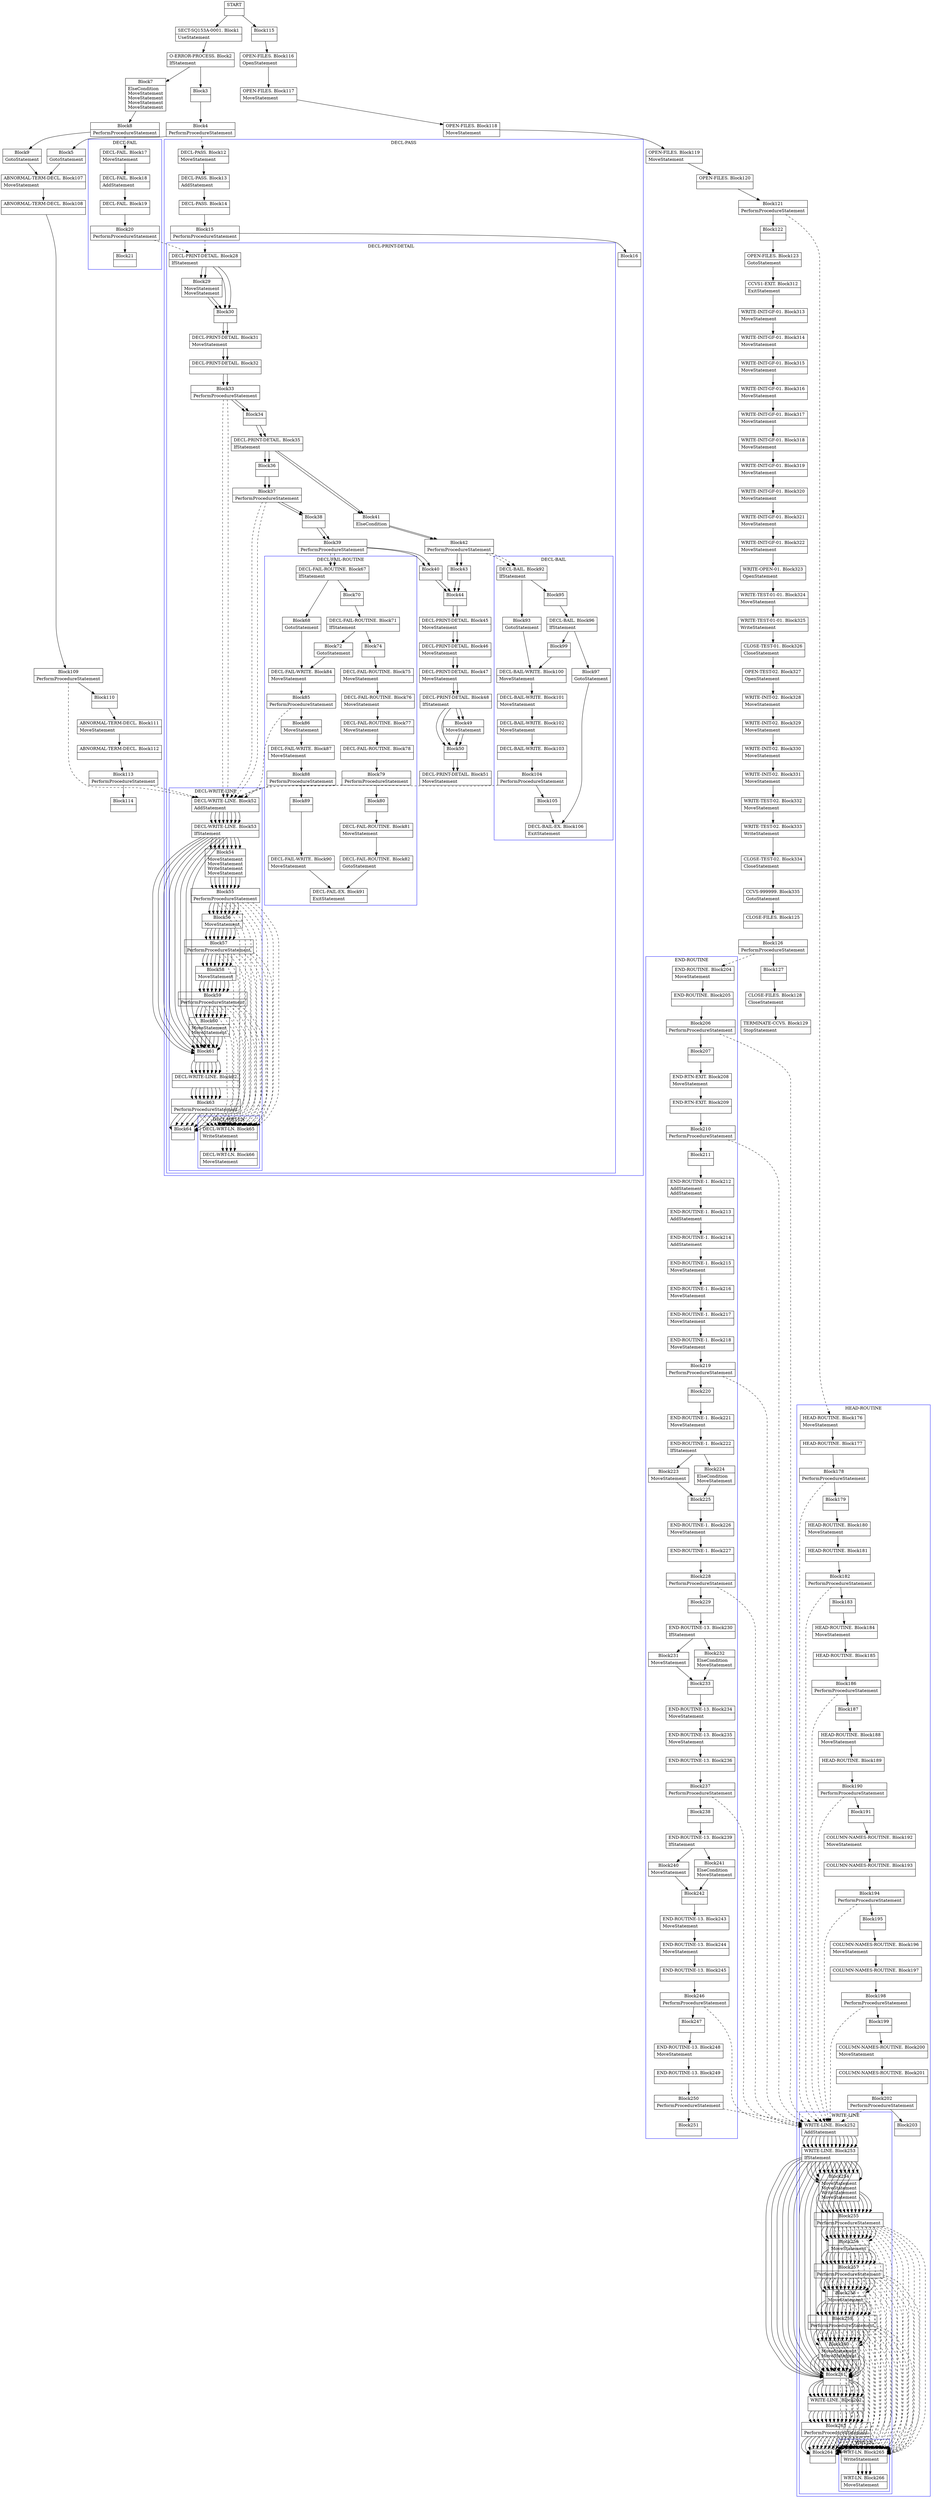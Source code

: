 digraph Cfg {
compound=true;
node [
shape = "record"
]

edge [
arrowtail = "empty"
]
Block0 [
label = "{START|}"
]
Block1 [
label = "{SECT-SQ153A-0001. Block1|UseStatement\l}"
]
Block2 [
label = "{O-ERROR-PROCESS. Block2|IfStatement\l}"
]
Block3 [
label = "{Block3|}"
]
Block4 [
label = "{Block4|PerformProcedureStatement\l}"
]
subgraph cluster_1{
color = blue;
label = "DECL-PASS";
Block12 [
label = "{DECL-PASS. Block12|MoveStatement\l}"
]
Block13 [
label = "{DECL-PASS. Block13|AddStatement\l}"
]
Block14 [
label = "{DECL-PASS. Block14|}"
]
Block15 [
label = "{Block15|PerformProcedureStatement\l}"
]
subgraph cluster_3{
color = blue;
label = "DECL-PRINT-DETAIL";
Block28 [
label = "{DECL-PRINT-DETAIL. Block28|IfStatement\l}"
]
Block29 [
label = "{Block29|MoveStatement\lMoveStatement\l}"
]
Block30 [
label = "{Block30|}"
]
Block31 [
label = "{DECL-PRINT-DETAIL. Block31|MoveStatement\l}"
]
Block32 [
label = "{DECL-PRINT-DETAIL. Block32|}"
]
Block33 [
label = "{Block33|PerformProcedureStatement\l}"
]
subgraph cluster_6{
color = blue;
label = "DECL-WRITE-LINE";
Block52 [
label = "{DECL-WRITE-LINE. Block52|AddStatement\l}"
]
Block53 [
label = "{DECL-WRITE-LINE. Block53|IfStatement\l}"
]
Block54 [
label = "{Block54|MoveStatement\lMoveStatement\lWriteStatement\lMoveStatement\l}"
]
Block55 [
label = "{Block55|PerformProcedureStatement\l}"
]
subgraph cluster_10{
color = blue;
label = "DECL-WRT-LN";
Block65 [
label = "{DECL-WRT-LN. Block65|WriteStatement\l}"
]
Block66 [
label = "{DECL-WRT-LN. Block66|MoveStatement\l}"
]
Block65 -> Block66

}
Block55 -> Block65 [style=dashed]

Block56 [
label = "{Block56|MoveStatement\l}"
]
Block57 [
label = "{Block57|PerformProcedureStatement\l}"
]
subgraph cluster_11{
color = blue;
label = "DECL-WRT-LN";
Block65 [
label = "{DECL-WRT-LN. Block65|WriteStatement\l}"
]
Block66 [
label = "{DECL-WRT-LN. Block66|MoveStatement\l}"
]
Block65 -> Block66

}
Block57 -> Block65 [style=dashed]

Block58 [
label = "{Block58|MoveStatement\l}"
]
Block59 [
label = "{Block59|PerformProcedureStatement\l}"
]
subgraph cluster_12{
color = blue;
label = "DECL-WRT-LN";
Block65 [
label = "{DECL-WRT-LN. Block65|WriteStatement\l}"
]
Block66 [
label = "{DECL-WRT-LN. Block66|MoveStatement\l}"
]
Block65 -> Block66

}
Block59 -> Block65 [style=dashed]

Block60 [
label = "{Block60|MoveStatement\lMoveStatement\l}"
]
Block61 [
label = "{Block61|}"
]
Block62 [
label = "{DECL-WRITE-LINE. Block62|}"
]
Block63 [
label = "{Block63|PerformProcedureStatement\l}"
]
subgraph cluster_13{
color = blue;
label = "DECL-WRT-LN";
Block65 [
label = "{DECL-WRT-LN. Block65|WriteStatement\l}"
]
Block66 [
label = "{DECL-WRT-LN. Block66|MoveStatement\l}"
]
Block65 -> Block66

}
Block63 -> Block65 [style=dashed]

Block64 [
label = "{Block64|}"
]
Block52 -> Block53
Block53 -> Block54
Block53 -> Block61
Block54 -> Block55
Block55 -> Block56
Block56 -> Block57
Block57 -> Block58
Block58 -> Block59
Block59 -> Block60
Block60 -> Block61
Block61 -> Block62
Block62 -> Block63
Block63 -> Block64

}
Block33 -> Block52 [style=dashed]

Block34 [
label = "{Block34|}"
]
Block35 [
label = "{DECL-PRINT-DETAIL. Block35|IfStatement\l}"
]
Block36 [
label = "{Block36|}"
]
Block37 [
label = "{Block37|PerformProcedureStatement\l}"
]
subgraph cluster_7{
color = blue;
label = "DECL-WRITE-LINE";
Block52 [
label = "{DECL-WRITE-LINE. Block52|AddStatement\l}"
]
Block53 [
label = "{DECL-WRITE-LINE. Block53|IfStatement\l}"
]
Block54 [
label = "{Block54|MoveStatement\lMoveStatement\lWriteStatement\lMoveStatement\l}"
]
Block55 [
label = "{Block55|PerformProcedureStatement\l}"
]
Block55 -> Block65 [style=dashed]

Block56 [
label = "{Block56|MoveStatement\l}"
]
Block57 [
label = "{Block57|PerformProcedureStatement\l}"
]
Block57 -> Block65 [style=dashed]

Block58 [
label = "{Block58|MoveStatement\l}"
]
Block59 [
label = "{Block59|PerformProcedureStatement\l}"
]
Block59 -> Block65 [style=dashed]

Block60 [
label = "{Block60|MoveStatement\lMoveStatement\l}"
]
Block61 [
label = "{Block61|}"
]
Block62 [
label = "{DECL-WRITE-LINE. Block62|}"
]
Block63 [
label = "{Block63|PerformProcedureStatement\l}"
]
Block63 -> Block65 [style=dashed]

Block64 [
label = "{Block64|}"
]
Block52 -> Block53
Block53 -> Block54
Block53 -> Block61
Block54 -> Block55
Block55 -> Block56
Block56 -> Block57
Block57 -> Block58
Block58 -> Block59
Block59 -> Block60
Block60 -> Block61
Block61 -> Block62
Block62 -> Block63
Block63 -> Block64

}
Block37 -> Block52 [style=dashed]

Block38 [
label = "{Block38|}"
]
Block39 [
label = "{Block39|PerformProcedureStatement\l}"
]
subgraph cluster_8{
color = blue;
label = "DECL-FAIL-ROUTINE";
Block67 [
label = "{DECL-FAIL-ROUTINE. Block67|IfStatement\l}"
]
Block68 [
label = "{Block68|GotoStatement\l}"
]
Block84 [
label = "{DECL-FAIL-WRITE. Block84|MoveStatement\l}"
]
Block85 [
label = "{Block85|PerformProcedureStatement\l}"
]
subgraph cluster_15{
color = blue;
label = "DECL-WRITE-LINE";
Block52 [
label = "{DECL-WRITE-LINE. Block52|AddStatement\l}"
]
Block53 [
label = "{DECL-WRITE-LINE. Block53|IfStatement\l}"
]
Block54 [
label = "{Block54|MoveStatement\lMoveStatement\lWriteStatement\lMoveStatement\l}"
]
Block55 [
label = "{Block55|PerformProcedureStatement\l}"
]
Block55 -> Block65 [style=dashed]

Block56 [
label = "{Block56|MoveStatement\l}"
]
Block57 [
label = "{Block57|PerformProcedureStatement\l}"
]
Block57 -> Block65 [style=dashed]

Block58 [
label = "{Block58|MoveStatement\l}"
]
Block59 [
label = "{Block59|PerformProcedureStatement\l}"
]
Block59 -> Block65 [style=dashed]

Block60 [
label = "{Block60|MoveStatement\lMoveStatement\l}"
]
Block61 [
label = "{Block61|}"
]
Block62 [
label = "{DECL-WRITE-LINE. Block62|}"
]
Block63 [
label = "{Block63|PerformProcedureStatement\l}"
]
Block63 -> Block65 [style=dashed]

Block64 [
label = "{Block64|}"
]
Block52 -> Block53
Block53 -> Block54
Block53 -> Block61
Block54 -> Block55
Block55 -> Block56
Block56 -> Block57
Block57 -> Block58
Block58 -> Block59
Block59 -> Block60
Block60 -> Block61
Block61 -> Block62
Block62 -> Block63
Block63 -> Block64

}
Block85 -> Block52 [style=dashed]

Block86 [
label = "{Block86|MoveStatement\l}"
]
Block87 [
label = "{DECL-FAIL-WRITE. Block87|MoveStatement\l}"
]
Block88 [
label = "{Block88|PerformProcedureStatement\l}"
]
subgraph cluster_16{
color = blue;
label = "DECL-WRITE-LINE";
Block52 [
label = "{DECL-WRITE-LINE. Block52|AddStatement\l}"
]
Block53 [
label = "{DECL-WRITE-LINE. Block53|IfStatement\l}"
]
Block54 [
label = "{Block54|MoveStatement\lMoveStatement\lWriteStatement\lMoveStatement\l}"
]
Block55 [
label = "{Block55|PerformProcedureStatement\l}"
]
Block55 -> Block65 [style=dashed]

Block56 [
label = "{Block56|MoveStatement\l}"
]
Block57 [
label = "{Block57|PerformProcedureStatement\l}"
]
Block57 -> Block65 [style=dashed]

Block58 [
label = "{Block58|MoveStatement\l}"
]
Block59 [
label = "{Block59|PerformProcedureStatement\l}"
]
Block59 -> Block65 [style=dashed]

Block60 [
label = "{Block60|MoveStatement\lMoveStatement\l}"
]
Block61 [
label = "{Block61|}"
]
Block62 [
label = "{DECL-WRITE-LINE. Block62|}"
]
Block63 [
label = "{Block63|PerformProcedureStatement\l}"
]
Block63 -> Block65 [style=dashed]

Block64 [
label = "{Block64|}"
]
Block52 -> Block53
Block53 -> Block54
Block53 -> Block61
Block54 -> Block55
Block55 -> Block56
Block56 -> Block57
Block57 -> Block58
Block58 -> Block59
Block59 -> Block60
Block60 -> Block61
Block61 -> Block62
Block62 -> Block63
Block63 -> Block64

}
Block88 -> Block52 [style=dashed]

Block89 [
label = "{Block89|}"
]
Block90 [
label = "{DECL-FAIL-WRITE. Block90|MoveStatement\l}"
]
Block91 [
label = "{DECL-FAIL-EX. Block91|ExitStatement\l}"
]
Block70 [
label = "{Block70|}"
]
Block71 [
label = "{DECL-FAIL-ROUTINE. Block71|IfStatement\l}"
]
Block72 [
label = "{Block72|GotoStatement\l}"
]
Block74 [
label = "{Block74|}"
]
Block75 [
label = "{DECL-FAIL-ROUTINE. Block75|MoveStatement\l}"
]
Block76 [
label = "{DECL-FAIL-ROUTINE. Block76|MoveStatement\l}"
]
Block77 [
label = "{DECL-FAIL-ROUTINE. Block77|MoveStatement\l}"
]
Block78 [
label = "{DECL-FAIL-ROUTINE. Block78|}"
]
Block79 [
label = "{Block79|PerformProcedureStatement\l}"
]
subgraph cluster_14{
color = blue;
label = "DECL-WRITE-LINE";
Block52 [
label = "{DECL-WRITE-LINE. Block52|AddStatement\l}"
]
Block53 [
label = "{DECL-WRITE-LINE. Block53|IfStatement\l}"
]
Block54 [
label = "{Block54|MoveStatement\lMoveStatement\lWriteStatement\lMoveStatement\l}"
]
Block55 [
label = "{Block55|PerformProcedureStatement\l}"
]
Block55 -> Block65 [style=dashed]

Block56 [
label = "{Block56|MoveStatement\l}"
]
Block57 [
label = "{Block57|PerformProcedureStatement\l}"
]
Block57 -> Block65 [style=dashed]

Block58 [
label = "{Block58|MoveStatement\l}"
]
Block59 [
label = "{Block59|PerformProcedureStatement\l}"
]
Block59 -> Block65 [style=dashed]

Block60 [
label = "{Block60|MoveStatement\lMoveStatement\l}"
]
Block61 [
label = "{Block61|}"
]
Block62 [
label = "{DECL-WRITE-LINE. Block62|}"
]
Block63 [
label = "{Block63|PerformProcedureStatement\l}"
]
Block63 -> Block65 [style=dashed]

Block64 [
label = "{Block64|}"
]
Block52 -> Block53
Block53 -> Block54
Block53 -> Block61
Block54 -> Block55
Block55 -> Block56
Block56 -> Block57
Block57 -> Block58
Block58 -> Block59
Block59 -> Block60
Block60 -> Block61
Block61 -> Block62
Block62 -> Block63
Block63 -> Block64

}
Block79 -> Block52 [style=dashed]

Block80 [
label = "{Block80|}"
]
Block81 [
label = "{DECL-FAIL-ROUTINE. Block81|MoveStatement\l}"
]
Block82 [
label = "{DECL-FAIL-ROUTINE. Block82|GotoStatement\l}"
]
Block67 -> Block68
Block67 -> Block70
Block68 -> Block84
Block84 -> Block85
Block85 -> Block86
Block86 -> Block87
Block87 -> Block88
Block88 -> Block89
Block89 -> Block90
Block90 -> Block91
Block70 -> Block71
Block71 -> Block72
Block71 -> Block74
Block72 -> Block84
Block74 -> Block75
Block75 -> Block76
Block76 -> Block77
Block77 -> Block78
Block78 -> Block79
Block79 -> Block80
Block80 -> Block81
Block81 -> Block82
Block82 -> Block91

}
Block39 -> Block67 [style=dashed]

Block40 [
label = "{Block40|}"
]
Block44 [
label = "{Block44|}"
]
Block45 [
label = "{DECL-PRINT-DETAIL. Block45|MoveStatement\l}"
]
Block46 [
label = "{DECL-PRINT-DETAIL. Block46|MoveStatement\l}"
]
Block47 [
label = "{DECL-PRINT-DETAIL. Block47|MoveStatement\l}"
]
Block48 [
label = "{DECL-PRINT-DETAIL. Block48|IfStatement\l}"
]
Block49 [
label = "{Block49|MoveStatement\l}"
]
Block50 [
label = "{Block50|}"
]
Block51 [
label = "{DECL-PRINT-DETAIL. Block51|MoveStatement\l}"
]
Block41 [
label = "{Block41|ElseCondition\l}"
]
Block42 [
label = "{Block42|PerformProcedureStatement\l}"
]
subgraph cluster_9{
color = blue;
label = "DECL-BAIL";
Block92 [
label = "{DECL-BAIL. Block92|IfStatement\l}"
]
Block93 [
label = "{Block93|GotoStatement\l}"
]
Block100 [
label = "{DECL-BAIL-WRITE. Block100|MoveStatement\l}"
]
Block101 [
label = "{DECL-BAIL-WRITE. Block101|MoveStatement\l}"
]
Block102 [
label = "{DECL-BAIL-WRITE. Block102|MoveStatement\l}"
]
Block103 [
label = "{DECL-BAIL-WRITE. Block103|}"
]
Block104 [
label = "{Block104|PerformProcedureStatement\l}"
]
subgraph cluster_17{
color = blue;
label = "DECL-WRITE-LINE";
Block52 [
label = "{DECL-WRITE-LINE. Block52|AddStatement\l}"
]
Block53 [
label = "{DECL-WRITE-LINE. Block53|IfStatement\l}"
]
Block54 [
label = "{Block54|MoveStatement\lMoveStatement\lWriteStatement\lMoveStatement\l}"
]
Block55 [
label = "{Block55|PerformProcedureStatement\l}"
]
Block55 -> Block65 [style=dashed]

Block56 [
label = "{Block56|MoveStatement\l}"
]
Block57 [
label = "{Block57|PerformProcedureStatement\l}"
]
Block57 -> Block65 [style=dashed]

Block58 [
label = "{Block58|MoveStatement\l}"
]
Block59 [
label = "{Block59|PerformProcedureStatement\l}"
]
Block59 -> Block65 [style=dashed]

Block60 [
label = "{Block60|MoveStatement\lMoveStatement\l}"
]
Block61 [
label = "{Block61|}"
]
Block62 [
label = "{DECL-WRITE-LINE. Block62|}"
]
Block63 [
label = "{Block63|PerformProcedureStatement\l}"
]
Block63 -> Block65 [style=dashed]

Block64 [
label = "{Block64|}"
]
Block52 -> Block53
Block53 -> Block54
Block53 -> Block61
Block54 -> Block55
Block55 -> Block56
Block56 -> Block57
Block57 -> Block58
Block58 -> Block59
Block59 -> Block60
Block60 -> Block61
Block61 -> Block62
Block62 -> Block63
Block63 -> Block64

}
Block104 -> Block52 [style=dashed]

Block105 [
label = "{Block105|}"
]
Block106 [
label = "{DECL-BAIL-EX. Block106|ExitStatement\l}"
]
Block95 [
label = "{Block95|}"
]
Block96 [
label = "{DECL-BAIL. Block96|IfStatement\l}"
]
Block97 [
label = "{Block97|GotoStatement\l}"
]
Block99 [
label = "{Block99|}"
]
Block92 -> Block93
Block92 -> Block95
Block93 -> Block100
Block100 -> Block101
Block101 -> Block102
Block102 -> Block103
Block103 -> Block104
Block104 -> Block105
Block105 -> Block106
Block95 -> Block96
Block96 -> Block97
Block96 -> Block99
Block97 -> Block106
Block99 -> Block100

}
Block42 -> Block92 [style=dashed]

Block43 [
label = "{Block43|}"
]
Block28 -> Block29
Block28 -> Block30
Block29 -> Block30
Block30 -> Block31
Block31 -> Block32
Block32 -> Block33
Block33 -> Block34
Block34 -> Block35
Block35 -> Block36
Block35 -> Block41
Block36 -> Block37
Block37 -> Block38
Block38 -> Block39
Block39 -> Block40
Block40 -> Block44
Block44 -> Block45
Block45 -> Block46
Block46 -> Block47
Block47 -> Block48
Block48 -> Block49
Block48 -> Block50
Block49 -> Block50
Block50 -> Block51
Block41 -> Block42
Block42 -> Block43
Block43 -> Block44

}
Block15 -> Block28 [style=dashed]

Block16 [
label = "{Block16|}"
]
Block12 -> Block13
Block13 -> Block14
Block14 -> Block15
Block15 -> Block16

}
Block4 -> Block12 [style=dashed]

Block5 [
label = "{Block5|GotoStatement\l}"
]
Block107 [
label = "{ABNORMAL-TERM-DECL. Block107|MoveStatement\l}"
]
Block108 [
label = "{ABNORMAL-TERM-DECL. Block108|}"
]
Block109 [
label = "{Block109|PerformProcedureStatement\l}"
]
subgraph cluster_18{
color = blue;
label = "DECL-WRITE-LINE";
Block52 [
label = "{DECL-WRITE-LINE. Block52|AddStatement\l}"
]
Block53 [
label = "{DECL-WRITE-LINE. Block53|IfStatement\l}"
]
Block54 [
label = "{Block54|MoveStatement\lMoveStatement\lWriteStatement\lMoveStatement\l}"
]
Block55 [
label = "{Block55|PerformProcedureStatement\l}"
]
Block55 -> Block65 [style=dashed]

Block56 [
label = "{Block56|MoveStatement\l}"
]
Block57 [
label = "{Block57|PerformProcedureStatement\l}"
]
Block57 -> Block65 [style=dashed]

Block58 [
label = "{Block58|MoveStatement\l}"
]
Block59 [
label = "{Block59|PerformProcedureStatement\l}"
]
Block59 -> Block65 [style=dashed]

Block60 [
label = "{Block60|MoveStatement\lMoveStatement\l}"
]
Block61 [
label = "{Block61|}"
]
Block62 [
label = "{DECL-WRITE-LINE. Block62|}"
]
Block63 [
label = "{Block63|PerformProcedureStatement\l}"
]
Block63 -> Block65 [style=dashed]

Block64 [
label = "{Block64|}"
]
Block52 -> Block53
Block53 -> Block54
Block53 -> Block61
Block54 -> Block55
Block55 -> Block56
Block56 -> Block57
Block57 -> Block58
Block58 -> Block59
Block59 -> Block60
Block60 -> Block61
Block61 -> Block62
Block62 -> Block63
Block63 -> Block64

}
Block109 -> Block52 [style=dashed]

Block110 [
label = "{Block110|}"
]
Block111 [
label = "{ABNORMAL-TERM-DECL. Block111|MoveStatement\l}"
]
Block112 [
label = "{ABNORMAL-TERM-DECL. Block112|}"
]
Block113 [
label = "{Block113|PerformProcedureStatement\l}"
]
subgraph cluster_19{
color = blue;
label = "DECL-WRITE-LINE";
Block52 [
label = "{DECL-WRITE-LINE. Block52|AddStatement\l}"
]
Block53 [
label = "{DECL-WRITE-LINE. Block53|IfStatement\l}"
]
Block54 [
label = "{Block54|MoveStatement\lMoveStatement\lWriteStatement\lMoveStatement\l}"
]
Block55 [
label = "{Block55|PerformProcedureStatement\l}"
]
Block55 -> Block65 [style=dashed]

Block56 [
label = "{Block56|MoveStatement\l}"
]
Block57 [
label = "{Block57|PerformProcedureStatement\l}"
]
Block57 -> Block65 [style=dashed]

Block58 [
label = "{Block58|MoveStatement\l}"
]
Block59 [
label = "{Block59|PerformProcedureStatement\l}"
]
Block59 -> Block65 [style=dashed]

Block60 [
label = "{Block60|MoveStatement\lMoveStatement\l}"
]
Block61 [
label = "{Block61|}"
]
Block62 [
label = "{DECL-WRITE-LINE. Block62|}"
]
Block63 [
label = "{Block63|PerformProcedureStatement\l}"
]
Block63 -> Block65 [style=dashed]

Block64 [
label = "{Block64|}"
]
Block52 -> Block53
Block53 -> Block54
Block53 -> Block61
Block54 -> Block55
Block55 -> Block56
Block56 -> Block57
Block57 -> Block58
Block58 -> Block59
Block59 -> Block60
Block60 -> Block61
Block61 -> Block62
Block62 -> Block63
Block63 -> Block64

}
Block113 -> Block52 [style=dashed]

Block114 [
label = "{Block114|}"
]
Block7 [
label = "{Block7|ElseCondition\lMoveStatement\lMoveStatement\lMoveStatement\lMoveStatement\l}"
]
Block8 [
label = "{Block8|PerformProcedureStatement\l}"
]
subgraph cluster_2{
color = blue;
label = "DECL-FAIL";
Block17 [
label = "{DECL-FAIL. Block17|MoveStatement\l}"
]
Block18 [
label = "{DECL-FAIL. Block18|AddStatement\l}"
]
Block19 [
label = "{DECL-FAIL. Block19|}"
]
Block20 [
label = "{Block20|PerformProcedureStatement\l}"
]
subgraph cluster_4{
color = blue;
label = "DECL-PRINT-DETAIL";
Block28 [
label = "{DECL-PRINT-DETAIL. Block28|IfStatement\l}"
]
Block29 [
label = "{Block29|MoveStatement\lMoveStatement\l}"
]
Block30 [
label = "{Block30|}"
]
Block31 [
label = "{DECL-PRINT-DETAIL. Block31|MoveStatement\l}"
]
Block32 [
label = "{DECL-PRINT-DETAIL. Block32|}"
]
Block33 [
label = "{Block33|PerformProcedureStatement\l}"
]
Block33 -> Block52 [style=dashed]

Block34 [
label = "{Block34|}"
]
Block35 [
label = "{DECL-PRINT-DETAIL. Block35|IfStatement\l}"
]
Block36 [
label = "{Block36|}"
]
Block37 [
label = "{Block37|PerformProcedureStatement\l}"
]
Block37 -> Block52 [style=dashed]

Block38 [
label = "{Block38|}"
]
Block39 [
label = "{Block39|PerformProcedureStatement\l}"
]
Block39 -> Block67 [style=dashed]

Block40 [
label = "{Block40|}"
]
Block44 [
label = "{Block44|}"
]
Block45 [
label = "{DECL-PRINT-DETAIL. Block45|MoveStatement\l}"
]
Block46 [
label = "{DECL-PRINT-DETAIL. Block46|MoveStatement\l}"
]
Block47 [
label = "{DECL-PRINT-DETAIL. Block47|MoveStatement\l}"
]
Block48 [
label = "{DECL-PRINT-DETAIL. Block48|IfStatement\l}"
]
Block49 [
label = "{Block49|MoveStatement\l}"
]
Block50 [
label = "{Block50|}"
]
Block51 [
label = "{DECL-PRINT-DETAIL. Block51|MoveStatement\l}"
]
Block41 [
label = "{Block41|ElseCondition\l}"
]
Block42 [
label = "{Block42|PerformProcedureStatement\l}"
]
Block42 -> Block92 [style=dashed]

Block43 [
label = "{Block43|}"
]
Block28 -> Block29
Block28 -> Block30
Block29 -> Block30
Block30 -> Block31
Block31 -> Block32
Block32 -> Block33
Block33 -> Block34
Block34 -> Block35
Block35 -> Block36
Block35 -> Block41
Block36 -> Block37
Block37 -> Block38
Block38 -> Block39
Block39 -> Block40
Block40 -> Block44
Block44 -> Block45
Block45 -> Block46
Block46 -> Block47
Block47 -> Block48
Block48 -> Block49
Block48 -> Block50
Block49 -> Block50
Block50 -> Block51
Block41 -> Block42
Block42 -> Block43
Block43 -> Block44

}
Block20 -> Block28 [style=dashed]

Block21 [
label = "{Block21|}"
]
Block17 -> Block18
Block18 -> Block19
Block19 -> Block20
Block20 -> Block21

}
Block8 -> Block17 [style=dashed]

Block9 [
label = "{Block9|GotoStatement\l}"
]
Block115 [
label = "{Block115|}"
]
Block116 [
label = "{OPEN-FILES. Block116|OpenStatement\l}"
]
Block117 [
label = "{OPEN-FILES. Block117|MoveStatement\l}"
]
Block118 [
label = "{OPEN-FILES. Block118|MoveStatement\l}"
]
Block119 [
label = "{OPEN-FILES. Block119|MoveStatement\l}"
]
Block120 [
label = "{OPEN-FILES. Block120|}"
]
Block121 [
label = "{Block121|PerformProcedureStatement\l}"
]
subgraph cluster_20{
color = blue;
label = "HEAD-ROUTINE";
Block176 [
label = "{HEAD-ROUTINE. Block176|MoveStatement\l}"
]
Block177 [
label = "{HEAD-ROUTINE. Block177|}"
]
Block178 [
label = "{Block178|PerformProcedureStatement\l}"
]
subgraph cluster_30{
color = blue;
label = "WRITE-LINE";
Block252 [
label = "{WRITE-LINE. Block252|AddStatement\l}"
]
Block253 [
label = "{WRITE-LINE. Block253|IfStatement\l}"
]
Block254 [
label = "{Block254|MoveStatement\lMoveStatement\lWriteStatement\lMoveStatement\l}"
]
Block255 [
label = "{Block255|PerformProcedureStatement\l}"
]
subgraph cluster_44{
color = blue;
label = "WRT-LN";
Block265 [
label = "{WRT-LN. Block265|WriteStatement\l}"
]
Block266 [
label = "{WRT-LN. Block266|MoveStatement\l}"
]
Block265 -> Block266

}
Block255 -> Block265 [style=dashed]

Block256 [
label = "{Block256|MoveStatement\l}"
]
Block257 [
label = "{Block257|PerformProcedureStatement\l}"
]
subgraph cluster_45{
color = blue;
label = "WRT-LN";
Block265 [
label = "{WRT-LN. Block265|WriteStatement\l}"
]
Block266 [
label = "{WRT-LN. Block266|MoveStatement\l}"
]
Block265 -> Block266

}
Block257 -> Block265 [style=dashed]

Block258 [
label = "{Block258|MoveStatement\l}"
]
Block259 [
label = "{Block259|PerformProcedureStatement\l}"
]
subgraph cluster_46{
color = blue;
label = "WRT-LN";
Block265 [
label = "{WRT-LN. Block265|WriteStatement\l}"
]
Block266 [
label = "{WRT-LN. Block266|MoveStatement\l}"
]
Block265 -> Block266

}
Block259 -> Block265 [style=dashed]

Block260 [
label = "{Block260|MoveStatement\lMoveStatement\l}"
]
Block261 [
label = "{Block261|}"
]
Block262 [
label = "{WRITE-LINE. Block262|}"
]
Block263 [
label = "{Block263|PerformProcedureStatement\l}"
]
subgraph cluster_47{
color = blue;
label = "WRT-LN";
Block265 [
label = "{WRT-LN. Block265|WriteStatement\l}"
]
Block266 [
label = "{WRT-LN. Block266|MoveStatement\l}"
]
Block265 -> Block266

}
Block263 -> Block265 [style=dashed]

Block264 [
label = "{Block264|}"
]
Block252 -> Block253
Block253 -> Block254
Block253 -> Block261
Block254 -> Block255
Block255 -> Block256
Block256 -> Block257
Block257 -> Block258
Block258 -> Block259
Block259 -> Block260
Block260 -> Block261
Block261 -> Block262
Block262 -> Block263
Block263 -> Block264

}
Block178 -> Block252 [style=dashed]

Block179 [
label = "{Block179|}"
]
Block180 [
label = "{HEAD-ROUTINE. Block180|MoveStatement\l}"
]
Block181 [
label = "{HEAD-ROUTINE. Block181|}"
]
Block182 [
label = "{Block182|PerformProcedureStatement\l}"
]
subgraph cluster_31{
color = blue;
label = "WRITE-LINE";
Block252 [
label = "{WRITE-LINE. Block252|AddStatement\l}"
]
Block253 [
label = "{WRITE-LINE. Block253|IfStatement\l}"
]
Block254 [
label = "{Block254|MoveStatement\lMoveStatement\lWriteStatement\lMoveStatement\l}"
]
Block255 [
label = "{Block255|PerformProcedureStatement\l}"
]
Block255 -> Block265 [style=dashed]

Block256 [
label = "{Block256|MoveStatement\l}"
]
Block257 [
label = "{Block257|PerformProcedureStatement\l}"
]
Block257 -> Block265 [style=dashed]

Block258 [
label = "{Block258|MoveStatement\l}"
]
Block259 [
label = "{Block259|PerformProcedureStatement\l}"
]
Block259 -> Block265 [style=dashed]

Block260 [
label = "{Block260|MoveStatement\lMoveStatement\l}"
]
Block261 [
label = "{Block261|}"
]
Block262 [
label = "{WRITE-LINE. Block262|}"
]
Block263 [
label = "{Block263|PerformProcedureStatement\l}"
]
Block263 -> Block265 [style=dashed]

Block264 [
label = "{Block264|}"
]
Block252 -> Block253
Block253 -> Block254
Block253 -> Block261
Block254 -> Block255
Block255 -> Block256
Block256 -> Block257
Block257 -> Block258
Block258 -> Block259
Block259 -> Block260
Block260 -> Block261
Block261 -> Block262
Block262 -> Block263
Block263 -> Block264

}
Block182 -> Block252 [style=dashed]

Block183 [
label = "{Block183|}"
]
Block184 [
label = "{HEAD-ROUTINE. Block184|MoveStatement\l}"
]
Block185 [
label = "{HEAD-ROUTINE. Block185|}"
]
Block186 [
label = "{Block186|PerformProcedureStatement\l}"
]
subgraph cluster_32{
color = blue;
label = "WRITE-LINE";
Block252 [
label = "{WRITE-LINE. Block252|AddStatement\l}"
]
Block253 [
label = "{WRITE-LINE. Block253|IfStatement\l}"
]
Block254 [
label = "{Block254|MoveStatement\lMoveStatement\lWriteStatement\lMoveStatement\l}"
]
Block255 [
label = "{Block255|PerformProcedureStatement\l}"
]
Block255 -> Block265 [style=dashed]

Block256 [
label = "{Block256|MoveStatement\l}"
]
Block257 [
label = "{Block257|PerformProcedureStatement\l}"
]
Block257 -> Block265 [style=dashed]

Block258 [
label = "{Block258|MoveStatement\l}"
]
Block259 [
label = "{Block259|PerformProcedureStatement\l}"
]
Block259 -> Block265 [style=dashed]

Block260 [
label = "{Block260|MoveStatement\lMoveStatement\l}"
]
Block261 [
label = "{Block261|}"
]
Block262 [
label = "{WRITE-LINE. Block262|}"
]
Block263 [
label = "{Block263|PerformProcedureStatement\l}"
]
Block263 -> Block265 [style=dashed]

Block264 [
label = "{Block264|}"
]
Block252 -> Block253
Block253 -> Block254
Block253 -> Block261
Block254 -> Block255
Block255 -> Block256
Block256 -> Block257
Block257 -> Block258
Block258 -> Block259
Block259 -> Block260
Block260 -> Block261
Block261 -> Block262
Block262 -> Block263
Block263 -> Block264

}
Block186 -> Block252 [style=dashed]

Block187 [
label = "{Block187|}"
]
Block188 [
label = "{HEAD-ROUTINE. Block188|MoveStatement\l}"
]
Block189 [
label = "{HEAD-ROUTINE. Block189|}"
]
Block190 [
label = "{Block190|PerformProcedureStatement\l}"
]
subgraph cluster_33{
color = blue;
label = "WRITE-LINE";
Block252 [
label = "{WRITE-LINE. Block252|AddStatement\l}"
]
Block253 [
label = "{WRITE-LINE. Block253|IfStatement\l}"
]
Block254 [
label = "{Block254|MoveStatement\lMoveStatement\lWriteStatement\lMoveStatement\l}"
]
Block255 [
label = "{Block255|PerformProcedureStatement\l}"
]
Block255 -> Block265 [style=dashed]

Block256 [
label = "{Block256|MoveStatement\l}"
]
Block257 [
label = "{Block257|PerformProcedureStatement\l}"
]
Block257 -> Block265 [style=dashed]

Block258 [
label = "{Block258|MoveStatement\l}"
]
Block259 [
label = "{Block259|PerformProcedureStatement\l}"
]
Block259 -> Block265 [style=dashed]

Block260 [
label = "{Block260|MoveStatement\lMoveStatement\l}"
]
Block261 [
label = "{Block261|}"
]
Block262 [
label = "{WRITE-LINE. Block262|}"
]
Block263 [
label = "{Block263|PerformProcedureStatement\l}"
]
Block263 -> Block265 [style=dashed]

Block264 [
label = "{Block264|}"
]
Block252 -> Block253
Block253 -> Block254
Block253 -> Block261
Block254 -> Block255
Block255 -> Block256
Block256 -> Block257
Block257 -> Block258
Block258 -> Block259
Block259 -> Block260
Block260 -> Block261
Block261 -> Block262
Block262 -> Block263
Block263 -> Block264

}
Block190 -> Block252 [style=dashed]

Block191 [
label = "{Block191|}"
]
Block192 [
label = "{COLUMN-NAMES-ROUTINE. Block192|MoveStatement\l}"
]
Block193 [
label = "{COLUMN-NAMES-ROUTINE. Block193|}"
]
Block194 [
label = "{Block194|PerformProcedureStatement\l}"
]
subgraph cluster_34{
color = blue;
label = "WRITE-LINE";
Block252 [
label = "{WRITE-LINE. Block252|AddStatement\l}"
]
Block253 [
label = "{WRITE-LINE. Block253|IfStatement\l}"
]
Block254 [
label = "{Block254|MoveStatement\lMoveStatement\lWriteStatement\lMoveStatement\l}"
]
Block255 [
label = "{Block255|PerformProcedureStatement\l}"
]
Block255 -> Block265 [style=dashed]

Block256 [
label = "{Block256|MoveStatement\l}"
]
Block257 [
label = "{Block257|PerformProcedureStatement\l}"
]
Block257 -> Block265 [style=dashed]

Block258 [
label = "{Block258|MoveStatement\l}"
]
Block259 [
label = "{Block259|PerformProcedureStatement\l}"
]
Block259 -> Block265 [style=dashed]

Block260 [
label = "{Block260|MoveStatement\lMoveStatement\l}"
]
Block261 [
label = "{Block261|}"
]
Block262 [
label = "{WRITE-LINE. Block262|}"
]
Block263 [
label = "{Block263|PerformProcedureStatement\l}"
]
Block263 -> Block265 [style=dashed]

Block264 [
label = "{Block264|}"
]
Block252 -> Block253
Block253 -> Block254
Block253 -> Block261
Block254 -> Block255
Block255 -> Block256
Block256 -> Block257
Block257 -> Block258
Block258 -> Block259
Block259 -> Block260
Block260 -> Block261
Block261 -> Block262
Block262 -> Block263
Block263 -> Block264

}
Block194 -> Block252 [style=dashed]

Block195 [
label = "{Block195|}"
]
Block196 [
label = "{COLUMN-NAMES-ROUTINE. Block196|MoveStatement\l}"
]
Block197 [
label = "{COLUMN-NAMES-ROUTINE. Block197|}"
]
Block198 [
label = "{Block198|PerformProcedureStatement\l}"
]
subgraph cluster_35{
color = blue;
label = "WRITE-LINE";
Block252 [
label = "{WRITE-LINE. Block252|AddStatement\l}"
]
Block253 [
label = "{WRITE-LINE. Block253|IfStatement\l}"
]
Block254 [
label = "{Block254|MoveStatement\lMoveStatement\lWriteStatement\lMoveStatement\l}"
]
Block255 [
label = "{Block255|PerformProcedureStatement\l}"
]
Block255 -> Block265 [style=dashed]

Block256 [
label = "{Block256|MoveStatement\l}"
]
Block257 [
label = "{Block257|PerformProcedureStatement\l}"
]
Block257 -> Block265 [style=dashed]

Block258 [
label = "{Block258|MoveStatement\l}"
]
Block259 [
label = "{Block259|PerformProcedureStatement\l}"
]
Block259 -> Block265 [style=dashed]

Block260 [
label = "{Block260|MoveStatement\lMoveStatement\l}"
]
Block261 [
label = "{Block261|}"
]
Block262 [
label = "{WRITE-LINE. Block262|}"
]
Block263 [
label = "{Block263|PerformProcedureStatement\l}"
]
Block263 -> Block265 [style=dashed]

Block264 [
label = "{Block264|}"
]
Block252 -> Block253
Block253 -> Block254
Block253 -> Block261
Block254 -> Block255
Block255 -> Block256
Block256 -> Block257
Block257 -> Block258
Block258 -> Block259
Block259 -> Block260
Block260 -> Block261
Block261 -> Block262
Block262 -> Block263
Block263 -> Block264

}
Block198 -> Block252 [style=dashed]

Block199 [
label = "{Block199|}"
]
Block200 [
label = "{COLUMN-NAMES-ROUTINE. Block200|MoveStatement\l}"
]
Block201 [
label = "{COLUMN-NAMES-ROUTINE. Block201|}"
]
Block202 [
label = "{Block202|PerformProcedureStatement\l}"
]
subgraph cluster_36{
color = blue;
label = "WRITE-LINE";
Block252 [
label = "{WRITE-LINE. Block252|AddStatement\l}"
]
Block253 [
label = "{WRITE-LINE. Block253|IfStatement\l}"
]
Block254 [
label = "{Block254|MoveStatement\lMoveStatement\lWriteStatement\lMoveStatement\l}"
]
Block255 [
label = "{Block255|PerformProcedureStatement\l}"
]
Block255 -> Block265 [style=dashed]

Block256 [
label = "{Block256|MoveStatement\l}"
]
Block257 [
label = "{Block257|PerformProcedureStatement\l}"
]
Block257 -> Block265 [style=dashed]

Block258 [
label = "{Block258|MoveStatement\l}"
]
Block259 [
label = "{Block259|PerformProcedureStatement\l}"
]
Block259 -> Block265 [style=dashed]

Block260 [
label = "{Block260|MoveStatement\lMoveStatement\l}"
]
Block261 [
label = "{Block261|}"
]
Block262 [
label = "{WRITE-LINE. Block262|}"
]
Block263 [
label = "{Block263|PerformProcedureStatement\l}"
]
Block263 -> Block265 [style=dashed]

Block264 [
label = "{Block264|}"
]
Block252 -> Block253
Block253 -> Block254
Block253 -> Block261
Block254 -> Block255
Block255 -> Block256
Block256 -> Block257
Block257 -> Block258
Block258 -> Block259
Block259 -> Block260
Block260 -> Block261
Block261 -> Block262
Block262 -> Block263
Block263 -> Block264

}
Block202 -> Block252 [style=dashed]

Block203 [
label = "{Block203|}"
]
Block176 -> Block177
Block177 -> Block178
Block178 -> Block179
Block179 -> Block180
Block180 -> Block181
Block181 -> Block182
Block182 -> Block183
Block183 -> Block184
Block184 -> Block185
Block185 -> Block186
Block186 -> Block187
Block187 -> Block188
Block188 -> Block189
Block189 -> Block190
Block190 -> Block191
Block191 -> Block192
Block192 -> Block193
Block193 -> Block194
Block194 -> Block195
Block195 -> Block196
Block196 -> Block197
Block197 -> Block198
Block198 -> Block199
Block199 -> Block200
Block200 -> Block201
Block201 -> Block202
Block202 -> Block203

}
Block121 -> Block176 [style=dashed]

Block122 [
label = "{Block122|}"
]
Block123 [
label = "{OPEN-FILES. Block123|GotoStatement\l}"
]
Block312 [
label = "{CCVS1-EXIT. Block312|ExitStatement\l}"
]
Block313 [
label = "{WRITE-INIT-GF-01. Block313|MoveStatement\l}"
]
Block314 [
label = "{WRITE-INIT-GF-01. Block314|MoveStatement\l}"
]
Block315 [
label = "{WRITE-INIT-GF-01. Block315|MoveStatement\l}"
]
Block316 [
label = "{WRITE-INIT-GF-01. Block316|MoveStatement\l}"
]
Block317 [
label = "{WRITE-INIT-GF-01. Block317|MoveStatement\l}"
]
Block318 [
label = "{WRITE-INIT-GF-01. Block318|MoveStatement\l}"
]
Block319 [
label = "{WRITE-INIT-GF-01. Block319|MoveStatement\l}"
]
Block320 [
label = "{WRITE-INIT-GF-01. Block320|MoveStatement\l}"
]
Block321 [
label = "{WRITE-INIT-GF-01. Block321|MoveStatement\l}"
]
Block322 [
label = "{WRITE-INIT-GF-01. Block322|MoveStatement\l}"
]
Block323 [
label = "{WRITE-OPEN-01. Block323|OpenStatement\l}"
]
Block324 [
label = "{WRITE-TEST-01-01. Block324|MoveStatement\l}"
]
Block325 [
label = "{WRITE-TEST-01-01. Block325|WriteStatement\l}"
]
Block326 [
label = "{CLOSE-TEST-01. Block326|CloseStatement\l}"
]
Block327 [
label = "{OPEN-TEST-02. Block327|OpenStatement\l}"
]
Block328 [
label = "{WRITE-INIT-02. Block328|MoveStatement\l}"
]
Block329 [
label = "{WRITE-INIT-02. Block329|MoveStatement\l}"
]
Block330 [
label = "{WRITE-INIT-02. Block330|MoveStatement\l}"
]
Block331 [
label = "{WRITE-INIT-02. Block331|MoveStatement\l}"
]
Block332 [
label = "{WRITE-TEST-02. Block332|MoveStatement\l}"
]
Block333 [
label = "{WRITE-TEST-02. Block333|WriteStatement\l}"
]
Block334 [
label = "{CLOSE-TEST-02. Block334|CloseStatement\l}"
]
Block335 [
label = "{CCVS-999999. Block335|GotoStatement\l}"
]
Block125 [
label = "{CLOSE-FILES. Block125|}"
]
Block126 [
label = "{Block126|PerformProcedureStatement\l}"
]
subgraph cluster_21{
color = blue;
label = "END-ROUTINE";
Block204 [
label = "{END-ROUTINE. Block204|MoveStatement\l}"
]
Block205 [
label = "{END-ROUTINE. Block205|}"
]
Block206 [
label = "{Block206|PerformProcedureStatement\l}"
]
subgraph cluster_37{
color = blue;
label = "WRITE-LINE";
Block252 [
label = "{WRITE-LINE. Block252|AddStatement\l}"
]
Block253 [
label = "{WRITE-LINE. Block253|IfStatement\l}"
]
Block254 [
label = "{Block254|MoveStatement\lMoveStatement\lWriteStatement\lMoveStatement\l}"
]
Block255 [
label = "{Block255|PerformProcedureStatement\l}"
]
Block255 -> Block265 [style=dashed]

Block256 [
label = "{Block256|MoveStatement\l}"
]
Block257 [
label = "{Block257|PerformProcedureStatement\l}"
]
Block257 -> Block265 [style=dashed]

Block258 [
label = "{Block258|MoveStatement\l}"
]
Block259 [
label = "{Block259|PerformProcedureStatement\l}"
]
Block259 -> Block265 [style=dashed]

Block260 [
label = "{Block260|MoveStatement\lMoveStatement\l}"
]
Block261 [
label = "{Block261|}"
]
Block262 [
label = "{WRITE-LINE. Block262|}"
]
Block263 [
label = "{Block263|PerformProcedureStatement\l}"
]
Block263 -> Block265 [style=dashed]

Block264 [
label = "{Block264|}"
]
Block252 -> Block253
Block253 -> Block254
Block253 -> Block261
Block254 -> Block255
Block255 -> Block256
Block256 -> Block257
Block257 -> Block258
Block258 -> Block259
Block259 -> Block260
Block260 -> Block261
Block261 -> Block262
Block262 -> Block263
Block263 -> Block264

}
Block206 -> Block252 [style=dashed]

Block207 [
label = "{Block207|}"
]
Block208 [
label = "{END-RTN-EXIT. Block208|MoveStatement\l}"
]
Block209 [
label = "{END-RTN-EXIT. Block209|}"
]
Block210 [
label = "{Block210|PerformProcedureStatement\l}"
]
subgraph cluster_38{
color = blue;
label = "WRITE-LINE";
Block252 [
label = "{WRITE-LINE. Block252|AddStatement\l}"
]
Block253 [
label = "{WRITE-LINE. Block253|IfStatement\l}"
]
Block254 [
label = "{Block254|MoveStatement\lMoveStatement\lWriteStatement\lMoveStatement\l}"
]
Block255 [
label = "{Block255|PerformProcedureStatement\l}"
]
Block255 -> Block265 [style=dashed]

Block256 [
label = "{Block256|MoveStatement\l}"
]
Block257 [
label = "{Block257|PerformProcedureStatement\l}"
]
Block257 -> Block265 [style=dashed]

Block258 [
label = "{Block258|MoveStatement\l}"
]
Block259 [
label = "{Block259|PerformProcedureStatement\l}"
]
Block259 -> Block265 [style=dashed]

Block260 [
label = "{Block260|MoveStatement\lMoveStatement\l}"
]
Block261 [
label = "{Block261|}"
]
Block262 [
label = "{WRITE-LINE. Block262|}"
]
Block263 [
label = "{Block263|PerformProcedureStatement\l}"
]
Block263 -> Block265 [style=dashed]

Block264 [
label = "{Block264|}"
]
Block252 -> Block253
Block253 -> Block254
Block253 -> Block261
Block254 -> Block255
Block255 -> Block256
Block256 -> Block257
Block257 -> Block258
Block258 -> Block259
Block259 -> Block260
Block260 -> Block261
Block261 -> Block262
Block262 -> Block263
Block263 -> Block264

}
Block210 -> Block252 [style=dashed]

Block211 [
label = "{Block211|}"
]
Block212 [
label = "{END-ROUTINE-1. Block212|AddStatement\lAddStatement\l}"
]
Block213 [
label = "{END-ROUTINE-1. Block213|AddStatement\l}"
]
Block214 [
label = "{END-ROUTINE-1. Block214|AddStatement\l}"
]
Block215 [
label = "{END-ROUTINE-1. Block215|MoveStatement\l}"
]
Block216 [
label = "{END-ROUTINE-1. Block216|MoveStatement\l}"
]
Block217 [
label = "{END-ROUTINE-1. Block217|MoveStatement\l}"
]
Block218 [
label = "{END-ROUTINE-1. Block218|MoveStatement\l}"
]
Block219 [
label = "{Block219|PerformProcedureStatement\l}"
]
subgraph cluster_39{
color = blue;
label = "WRITE-LINE";
Block252 [
label = "{WRITE-LINE. Block252|AddStatement\l}"
]
Block253 [
label = "{WRITE-LINE. Block253|IfStatement\l}"
]
Block254 [
label = "{Block254|MoveStatement\lMoveStatement\lWriteStatement\lMoveStatement\l}"
]
Block255 [
label = "{Block255|PerformProcedureStatement\l}"
]
Block255 -> Block265 [style=dashed]

Block256 [
label = "{Block256|MoveStatement\l}"
]
Block257 [
label = "{Block257|PerformProcedureStatement\l}"
]
Block257 -> Block265 [style=dashed]

Block258 [
label = "{Block258|MoveStatement\l}"
]
Block259 [
label = "{Block259|PerformProcedureStatement\l}"
]
Block259 -> Block265 [style=dashed]

Block260 [
label = "{Block260|MoveStatement\lMoveStatement\l}"
]
Block261 [
label = "{Block261|}"
]
Block262 [
label = "{WRITE-LINE. Block262|}"
]
Block263 [
label = "{Block263|PerformProcedureStatement\l}"
]
Block263 -> Block265 [style=dashed]

Block264 [
label = "{Block264|}"
]
Block252 -> Block253
Block253 -> Block254
Block253 -> Block261
Block254 -> Block255
Block255 -> Block256
Block256 -> Block257
Block257 -> Block258
Block258 -> Block259
Block259 -> Block260
Block260 -> Block261
Block261 -> Block262
Block262 -> Block263
Block263 -> Block264

}
Block219 -> Block252 [style=dashed]

Block220 [
label = "{Block220|}"
]
Block221 [
label = "{END-ROUTINE-1. Block221|MoveStatement\l}"
]
Block222 [
label = "{END-ROUTINE-1. Block222|IfStatement\l}"
]
Block223 [
label = "{Block223|MoveStatement\l}"
]
Block225 [
label = "{Block225|}"
]
Block226 [
label = "{END-ROUTINE-1. Block226|MoveStatement\l}"
]
Block227 [
label = "{END-ROUTINE-1. Block227|}"
]
Block228 [
label = "{Block228|PerformProcedureStatement\l}"
]
subgraph cluster_40{
color = blue;
label = "WRITE-LINE";
Block252 [
label = "{WRITE-LINE. Block252|AddStatement\l}"
]
Block253 [
label = "{WRITE-LINE. Block253|IfStatement\l}"
]
Block254 [
label = "{Block254|MoveStatement\lMoveStatement\lWriteStatement\lMoveStatement\l}"
]
Block255 [
label = "{Block255|PerformProcedureStatement\l}"
]
Block255 -> Block265 [style=dashed]

Block256 [
label = "{Block256|MoveStatement\l}"
]
Block257 [
label = "{Block257|PerformProcedureStatement\l}"
]
Block257 -> Block265 [style=dashed]

Block258 [
label = "{Block258|MoveStatement\l}"
]
Block259 [
label = "{Block259|PerformProcedureStatement\l}"
]
Block259 -> Block265 [style=dashed]

Block260 [
label = "{Block260|MoveStatement\lMoveStatement\l}"
]
Block261 [
label = "{Block261|}"
]
Block262 [
label = "{WRITE-LINE. Block262|}"
]
Block263 [
label = "{Block263|PerformProcedureStatement\l}"
]
Block263 -> Block265 [style=dashed]

Block264 [
label = "{Block264|}"
]
Block252 -> Block253
Block253 -> Block254
Block253 -> Block261
Block254 -> Block255
Block255 -> Block256
Block256 -> Block257
Block257 -> Block258
Block258 -> Block259
Block259 -> Block260
Block260 -> Block261
Block261 -> Block262
Block262 -> Block263
Block263 -> Block264

}
Block228 -> Block252 [style=dashed]

Block229 [
label = "{Block229|}"
]
Block230 [
label = "{END-ROUTINE-13. Block230|IfStatement\l}"
]
Block231 [
label = "{Block231|MoveStatement\l}"
]
Block233 [
label = "{Block233|}"
]
Block234 [
label = "{END-ROUTINE-13. Block234|MoveStatement\l}"
]
Block235 [
label = "{END-ROUTINE-13. Block235|MoveStatement\l}"
]
Block236 [
label = "{END-ROUTINE-13. Block236|}"
]
Block237 [
label = "{Block237|PerformProcedureStatement\l}"
]
subgraph cluster_41{
color = blue;
label = "WRITE-LINE";
Block252 [
label = "{WRITE-LINE. Block252|AddStatement\l}"
]
Block253 [
label = "{WRITE-LINE. Block253|IfStatement\l}"
]
Block254 [
label = "{Block254|MoveStatement\lMoveStatement\lWriteStatement\lMoveStatement\l}"
]
Block255 [
label = "{Block255|PerformProcedureStatement\l}"
]
Block255 -> Block265 [style=dashed]

Block256 [
label = "{Block256|MoveStatement\l}"
]
Block257 [
label = "{Block257|PerformProcedureStatement\l}"
]
Block257 -> Block265 [style=dashed]

Block258 [
label = "{Block258|MoveStatement\l}"
]
Block259 [
label = "{Block259|PerformProcedureStatement\l}"
]
Block259 -> Block265 [style=dashed]

Block260 [
label = "{Block260|MoveStatement\lMoveStatement\l}"
]
Block261 [
label = "{Block261|}"
]
Block262 [
label = "{WRITE-LINE. Block262|}"
]
Block263 [
label = "{Block263|PerformProcedureStatement\l}"
]
Block263 -> Block265 [style=dashed]

Block264 [
label = "{Block264|}"
]
Block252 -> Block253
Block253 -> Block254
Block253 -> Block261
Block254 -> Block255
Block255 -> Block256
Block256 -> Block257
Block257 -> Block258
Block258 -> Block259
Block259 -> Block260
Block260 -> Block261
Block261 -> Block262
Block262 -> Block263
Block263 -> Block264

}
Block237 -> Block252 [style=dashed]

Block238 [
label = "{Block238|}"
]
Block239 [
label = "{END-ROUTINE-13. Block239|IfStatement\l}"
]
Block240 [
label = "{Block240|MoveStatement\l}"
]
Block242 [
label = "{Block242|}"
]
Block243 [
label = "{END-ROUTINE-13. Block243|MoveStatement\l}"
]
Block244 [
label = "{END-ROUTINE-13. Block244|MoveStatement\l}"
]
Block245 [
label = "{END-ROUTINE-13. Block245|}"
]
Block246 [
label = "{Block246|PerformProcedureStatement\l}"
]
subgraph cluster_42{
color = blue;
label = "WRITE-LINE";
Block252 [
label = "{WRITE-LINE. Block252|AddStatement\l}"
]
Block253 [
label = "{WRITE-LINE. Block253|IfStatement\l}"
]
Block254 [
label = "{Block254|MoveStatement\lMoveStatement\lWriteStatement\lMoveStatement\l}"
]
Block255 [
label = "{Block255|PerformProcedureStatement\l}"
]
Block255 -> Block265 [style=dashed]

Block256 [
label = "{Block256|MoveStatement\l}"
]
Block257 [
label = "{Block257|PerformProcedureStatement\l}"
]
Block257 -> Block265 [style=dashed]

Block258 [
label = "{Block258|MoveStatement\l}"
]
Block259 [
label = "{Block259|PerformProcedureStatement\l}"
]
Block259 -> Block265 [style=dashed]

Block260 [
label = "{Block260|MoveStatement\lMoveStatement\l}"
]
Block261 [
label = "{Block261|}"
]
Block262 [
label = "{WRITE-LINE. Block262|}"
]
Block263 [
label = "{Block263|PerformProcedureStatement\l}"
]
Block263 -> Block265 [style=dashed]

Block264 [
label = "{Block264|}"
]
Block252 -> Block253
Block253 -> Block254
Block253 -> Block261
Block254 -> Block255
Block255 -> Block256
Block256 -> Block257
Block257 -> Block258
Block258 -> Block259
Block259 -> Block260
Block260 -> Block261
Block261 -> Block262
Block262 -> Block263
Block263 -> Block264

}
Block246 -> Block252 [style=dashed]

Block247 [
label = "{Block247|}"
]
Block248 [
label = "{END-ROUTINE-13. Block248|MoveStatement\l}"
]
Block249 [
label = "{END-ROUTINE-13. Block249|}"
]
Block250 [
label = "{Block250|PerformProcedureStatement\l}"
]
subgraph cluster_43{
color = blue;
label = "WRITE-LINE";
Block252 [
label = "{WRITE-LINE. Block252|AddStatement\l}"
]
Block253 [
label = "{WRITE-LINE. Block253|IfStatement\l}"
]
Block254 [
label = "{Block254|MoveStatement\lMoveStatement\lWriteStatement\lMoveStatement\l}"
]
Block255 [
label = "{Block255|PerformProcedureStatement\l}"
]
Block255 -> Block265 [style=dashed]

Block256 [
label = "{Block256|MoveStatement\l}"
]
Block257 [
label = "{Block257|PerformProcedureStatement\l}"
]
Block257 -> Block265 [style=dashed]

Block258 [
label = "{Block258|MoveStatement\l}"
]
Block259 [
label = "{Block259|PerformProcedureStatement\l}"
]
Block259 -> Block265 [style=dashed]

Block260 [
label = "{Block260|MoveStatement\lMoveStatement\l}"
]
Block261 [
label = "{Block261|}"
]
Block262 [
label = "{WRITE-LINE. Block262|}"
]
Block263 [
label = "{Block263|PerformProcedureStatement\l}"
]
Block263 -> Block265 [style=dashed]

Block264 [
label = "{Block264|}"
]
Block252 -> Block253
Block253 -> Block254
Block253 -> Block261
Block254 -> Block255
Block255 -> Block256
Block256 -> Block257
Block257 -> Block258
Block258 -> Block259
Block259 -> Block260
Block260 -> Block261
Block261 -> Block262
Block262 -> Block263
Block263 -> Block264

}
Block250 -> Block252 [style=dashed]

Block251 [
label = "{Block251|}"
]
Block241 [
label = "{Block241|ElseCondition\lMoveStatement\l}"
]
Block232 [
label = "{Block232|ElseCondition\lMoveStatement\l}"
]
Block224 [
label = "{Block224|ElseCondition\lMoveStatement\l}"
]
Block204 -> Block205
Block205 -> Block206
Block206 -> Block207
Block207 -> Block208
Block208 -> Block209
Block209 -> Block210
Block210 -> Block211
Block211 -> Block212
Block212 -> Block213
Block213 -> Block214
Block214 -> Block215
Block215 -> Block216
Block216 -> Block217
Block217 -> Block218
Block218 -> Block219
Block219 -> Block220
Block220 -> Block221
Block221 -> Block222
Block222 -> Block223
Block222 -> Block224
Block223 -> Block225
Block225 -> Block226
Block226 -> Block227
Block227 -> Block228
Block228 -> Block229
Block229 -> Block230
Block230 -> Block231
Block230 -> Block232
Block231 -> Block233
Block233 -> Block234
Block234 -> Block235
Block235 -> Block236
Block236 -> Block237
Block237 -> Block238
Block238 -> Block239
Block239 -> Block240
Block239 -> Block241
Block240 -> Block242
Block242 -> Block243
Block243 -> Block244
Block244 -> Block245
Block245 -> Block246
Block246 -> Block247
Block247 -> Block248
Block248 -> Block249
Block249 -> Block250
Block250 -> Block251
Block241 -> Block242
Block232 -> Block233
Block224 -> Block225

}
Block126 -> Block204 [style=dashed]

Block127 [
label = "{Block127|}"
]
Block128 [
label = "{CLOSE-FILES. Block128|CloseStatement\l}"
]
Block129 [
label = "{TERMINATE-CCVS. Block129|StopStatement\l}"
]
Block0 -> Block1
Block0 -> Block115
Block1 -> Block2
Block2 -> Block3
Block2 -> Block7
Block3 -> Block4
Block4 -> Block5
Block5 -> Block107
Block107 -> Block108
Block108 -> Block109
Block109 -> Block110
Block110 -> Block111
Block111 -> Block112
Block112 -> Block113
Block113 -> Block114
Block7 -> Block8
Block8 -> Block9
Block9 -> Block107
Block115 -> Block116
Block116 -> Block117
Block117 -> Block118
Block118 -> Block119
Block119 -> Block120
Block120 -> Block121
Block121 -> Block122
Block122 -> Block123
Block123 -> Block312
Block312 -> Block313
Block313 -> Block314
Block314 -> Block315
Block315 -> Block316
Block316 -> Block317
Block317 -> Block318
Block318 -> Block319
Block319 -> Block320
Block320 -> Block321
Block321 -> Block322
Block322 -> Block323
Block323 -> Block324
Block324 -> Block325
Block325 -> Block326
Block326 -> Block327
Block327 -> Block328
Block328 -> Block329
Block329 -> Block330
Block330 -> Block331
Block331 -> Block332
Block332 -> Block333
Block333 -> Block334
Block334 -> Block335
Block335 -> Block125
Block125 -> Block126
Block126 -> Block127
Block127 -> Block128
Block128 -> Block129

}

